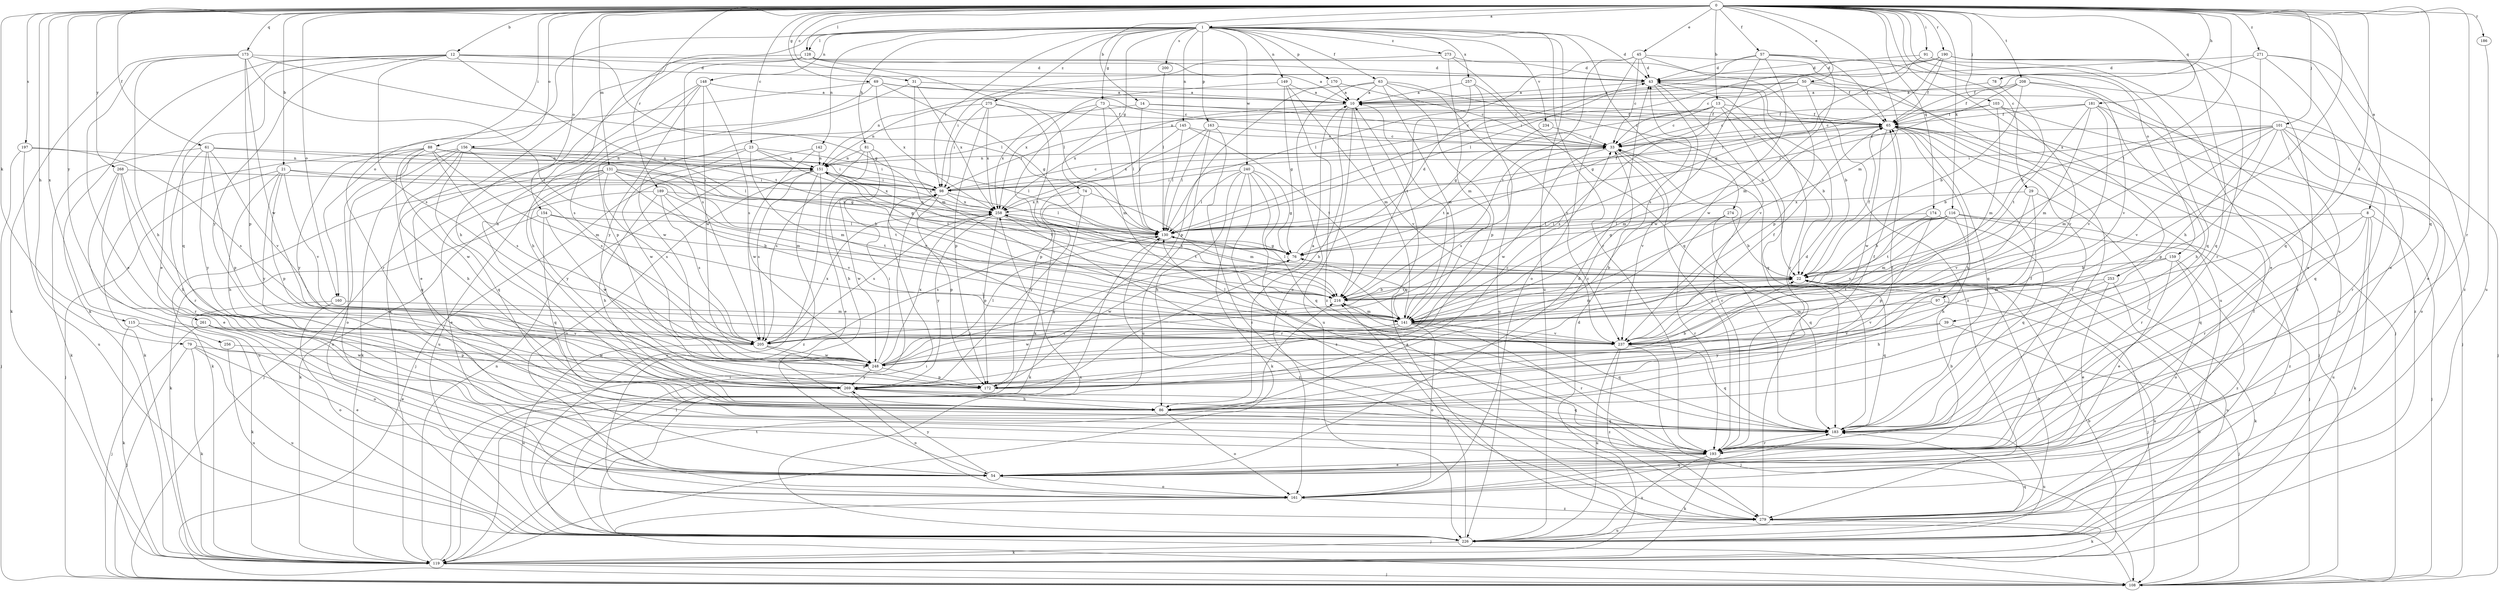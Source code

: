 strict digraph  {
0;
1;
8;
10;
12;
13;
14;
21;
22;
23;
29;
31;
33;
39;
43;
45;
50;
54;
57;
61;
63;
65;
69;
73;
74;
76;
78;
79;
81;
86;
88;
91;
97;
98;
101;
103;
108;
115;
116;
119;
128;
130;
131;
141;
142;
145;
148;
149;
151;
154;
156;
159;
160;
161;
163;
170;
172;
173;
174;
181;
183;
186;
189;
190;
193;
197;
200;
205;
208;
216;
226;
234;
237;
240;
248;
253;
256;
257;
258;
261;
268;
269;
271;
273;
274;
275;
279;
0 -> 1  [label=a];
0 -> 8  [label=a];
0 -> 12  [label=b];
0 -> 13  [label=b];
0 -> 14  [label=b];
0 -> 21  [label=b];
0 -> 23  [label=c];
0 -> 29  [label=c];
0 -> 31  [label=c];
0 -> 39  [label=d];
0 -> 45  [label=e];
0 -> 50  [label=e];
0 -> 57  [label=f];
0 -> 61  [label=f];
0 -> 69  [label=g];
0 -> 78  [label=h];
0 -> 79  [label=h];
0 -> 88  [label=i];
0 -> 91  [label=i];
0 -> 97  [label=i];
0 -> 101  [label=j];
0 -> 103  [label=j];
0 -> 115  [label=k];
0 -> 116  [label=k];
0 -> 128  [label=l];
0 -> 131  [label=m];
0 -> 141  [label=m];
0 -> 154  [label=o];
0 -> 156  [label=o];
0 -> 159  [label=o];
0 -> 160  [label=o];
0 -> 173  [label=q];
0 -> 174  [label=q];
0 -> 181  [label=q];
0 -> 183  [label=q];
0 -> 186  [label=r];
0 -> 189  [label=r];
0 -> 190  [label=r];
0 -> 193  [label=r];
0 -> 197  [label=s];
0 -> 208  [label=t];
0 -> 216  [label=t];
0 -> 253  [label=x];
0 -> 256  [label=x];
0 -> 261  [label=y];
0 -> 268  [label=y];
0 -> 271  [label=z];
1 -> 43  [label=d];
1 -> 63  [label=f];
1 -> 73  [label=g];
1 -> 74  [label=g];
1 -> 81  [label=h];
1 -> 86  [label=h];
1 -> 98  [label=i];
1 -> 128  [label=l];
1 -> 142  [label=n];
1 -> 145  [label=n];
1 -> 148  [label=n];
1 -> 149  [label=n];
1 -> 160  [label=o];
1 -> 163  [label=p];
1 -> 170  [label=p];
1 -> 193  [label=r];
1 -> 200  [label=s];
1 -> 226  [label=u];
1 -> 234  [label=v];
1 -> 240  [label=w];
1 -> 257  [label=x];
1 -> 273  [label=z];
1 -> 274  [label=z];
1 -> 275  [label=z];
8 -> 108  [label=j];
8 -> 119  [label=k];
8 -> 130  [label=l];
8 -> 183  [label=q];
8 -> 193  [label=r];
8 -> 226  [label=u];
10 -> 65  [label=f];
10 -> 86  [label=h];
10 -> 226  [label=u];
10 -> 237  [label=v];
10 -> 258  [label=x];
12 -> 43  [label=d];
12 -> 54  [label=e];
12 -> 65  [label=f];
12 -> 76  [label=g];
12 -> 119  [label=k];
12 -> 183  [label=q];
12 -> 205  [label=s];
12 -> 216  [label=t];
12 -> 269  [label=y];
13 -> 22  [label=b];
13 -> 33  [label=c];
13 -> 65  [label=f];
13 -> 76  [label=g];
13 -> 130  [label=l];
13 -> 183  [label=q];
13 -> 205  [label=s];
14 -> 33  [label=c];
14 -> 65  [label=f];
14 -> 130  [label=l];
14 -> 248  [label=w];
21 -> 86  [label=h];
21 -> 98  [label=i];
21 -> 108  [label=j];
21 -> 172  [label=p];
21 -> 237  [label=v];
21 -> 258  [label=x];
21 -> 269  [label=y];
22 -> 65  [label=f];
22 -> 108  [label=j];
22 -> 119  [label=k];
22 -> 130  [label=l];
22 -> 141  [label=m];
22 -> 183  [label=q];
22 -> 216  [label=t];
22 -> 258  [label=x];
23 -> 130  [label=l];
23 -> 141  [label=m];
23 -> 151  [label=n];
23 -> 216  [label=t];
23 -> 226  [label=u];
23 -> 248  [label=w];
29 -> 193  [label=r];
29 -> 237  [label=v];
29 -> 258  [label=x];
29 -> 269  [label=y];
31 -> 10  [label=a];
31 -> 141  [label=m];
31 -> 172  [label=p];
31 -> 258  [label=x];
33 -> 151  [label=n];
33 -> 193  [label=r];
33 -> 205  [label=s];
33 -> 237  [label=v];
33 -> 248  [label=w];
39 -> 108  [label=j];
39 -> 237  [label=v];
39 -> 269  [label=y];
43 -> 10  [label=a];
43 -> 193  [label=r];
43 -> 237  [label=v];
43 -> 248  [label=w];
43 -> 279  [label=z];
45 -> 33  [label=c];
45 -> 43  [label=d];
45 -> 130  [label=l];
45 -> 161  [label=o];
45 -> 172  [label=p];
45 -> 216  [label=t];
45 -> 226  [label=u];
50 -> 10  [label=a];
50 -> 22  [label=b];
50 -> 76  [label=g];
50 -> 108  [label=j];
50 -> 151  [label=n];
50 -> 226  [label=u];
54 -> 43  [label=d];
54 -> 161  [label=o];
54 -> 269  [label=y];
57 -> 43  [label=d];
57 -> 65  [label=f];
57 -> 130  [label=l];
57 -> 141  [label=m];
57 -> 205  [label=s];
57 -> 248  [label=w];
57 -> 279  [label=z];
61 -> 76  [label=g];
61 -> 119  [label=k];
61 -> 151  [label=n];
61 -> 172  [label=p];
61 -> 193  [label=r];
61 -> 237  [label=v];
61 -> 269  [label=y];
63 -> 10  [label=a];
63 -> 22  [label=b];
63 -> 141  [label=m];
63 -> 151  [label=n];
63 -> 161  [label=o];
63 -> 172  [label=p];
63 -> 237  [label=v];
65 -> 33  [label=c];
65 -> 86  [label=h];
65 -> 108  [label=j];
65 -> 141  [label=m];
65 -> 183  [label=q];
65 -> 193  [label=r];
65 -> 248  [label=w];
69 -> 10  [label=a];
69 -> 33  [label=c];
69 -> 76  [label=g];
69 -> 193  [label=r];
69 -> 205  [label=s];
69 -> 258  [label=x];
73 -> 65  [label=f];
73 -> 119  [label=k];
73 -> 130  [label=l];
73 -> 141  [label=m];
73 -> 258  [label=x];
74 -> 119  [label=k];
74 -> 141  [label=m];
74 -> 258  [label=x];
74 -> 269  [label=y];
76 -> 22  [label=b];
76 -> 43  [label=d];
76 -> 248  [label=w];
78 -> 10  [label=a];
78 -> 22  [label=b];
79 -> 54  [label=e];
79 -> 108  [label=j];
79 -> 119  [label=k];
79 -> 226  [label=u];
79 -> 248  [label=w];
81 -> 54  [label=e];
81 -> 86  [label=h];
81 -> 151  [label=n];
81 -> 205  [label=s];
81 -> 237  [label=v];
86 -> 33  [label=c];
86 -> 65  [label=f];
86 -> 161  [label=o];
86 -> 183  [label=q];
88 -> 98  [label=i];
88 -> 119  [label=k];
88 -> 130  [label=l];
88 -> 141  [label=m];
88 -> 151  [label=n];
88 -> 183  [label=q];
88 -> 205  [label=s];
88 -> 248  [label=w];
88 -> 269  [label=y];
91 -> 43  [label=d];
91 -> 54  [label=e];
91 -> 130  [label=l];
91 -> 183  [label=q];
97 -> 141  [label=m];
97 -> 226  [label=u];
97 -> 237  [label=v];
98 -> 33  [label=c];
98 -> 65  [label=f];
98 -> 130  [label=l];
98 -> 172  [label=p];
98 -> 248  [label=w];
98 -> 258  [label=x];
101 -> 22  [label=b];
101 -> 33  [label=c];
101 -> 98  [label=i];
101 -> 108  [label=j];
101 -> 141  [label=m];
101 -> 161  [label=o];
101 -> 172  [label=p];
101 -> 183  [label=q];
101 -> 193  [label=r];
101 -> 237  [label=v];
103 -> 33  [label=c];
103 -> 65  [label=f];
103 -> 108  [label=j];
103 -> 141  [label=m];
103 -> 237  [label=v];
108 -> 10  [label=a];
108 -> 22  [label=b];
108 -> 130  [label=l];
115 -> 54  [label=e];
115 -> 119  [label=k];
115 -> 237  [label=v];
116 -> 22  [label=b];
116 -> 76  [label=g];
116 -> 86  [label=h];
116 -> 108  [label=j];
116 -> 130  [label=l];
116 -> 141  [label=m];
116 -> 216  [label=t];
116 -> 279  [label=z];
119 -> 22  [label=b];
119 -> 43  [label=d];
119 -> 98  [label=i];
119 -> 108  [label=j];
119 -> 151  [label=n];
119 -> 216  [label=t];
128 -> 10  [label=a];
128 -> 43  [label=d];
128 -> 86  [label=h];
128 -> 119  [label=k];
128 -> 130  [label=l];
128 -> 205  [label=s];
130 -> 76  [label=g];
130 -> 151  [label=n];
130 -> 205  [label=s];
130 -> 279  [label=z];
131 -> 22  [label=b];
131 -> 54  [label=e];
131 -> 76  [label=g];
131 -> 98  [label=i];
131 -> 108  [label=j];
131 -> 119  [label=k];
131 -> 141  [label=m];
131 -> 205  [label=s];
131 -> 216  [label=t];
131 -> 269  [label=y];
141 -> 10  [label=a];
141 -> 76  [label=g];
141 -> 161  [label=o];
141 -> 183  [label=q];
141 -> 193  [label=r];
141 -> 205  [label=s];
141 -> 237  [label=v];
141 -> 248  [label=w];
142 -> 108  [label=j];
142 -> 151  [label=n];
142 -> 248  [label=w];
145 -> 33  [label=c];
145 -> 98  [label=i];
145 -> 130  [label=l];
145 -> 172  [label=p];
145 -> 216  [label=t];
148 -> 10  [label=a];
148 -> 54  [label=e];
148 -> 86  [label=h];
148 -> 205  [label=s];
148 -> 248  [label=w];
148 -> 269  [label=y];
149 -> 10  [label=a];
149 -> 76  [label=g];
149 -> 141  [label=m];
149 -> 258  [label=x];
149 -> 279  [label=z];
151 -> 98  [label=i];
151 -> 161  [label=o];
151 -> 205  [label=s];
151 -> 216  [label=t];
151 -> 226  [label=u];
151 -> 258  [label=x];
151 -> 279  [label=z];
154 -> 22  [label=b];
154 -> 119  [label=k];
154 -> 130  [label=l];
154 -> 183  [label=q];
154 -> 248  [label=w];
156 -> 86  [label=h];
156 -> 98  [label=i];
156 -> 119  [label=k];
156 -> 151  [label=n];
156 -> 161  [label=o];
156 -> 183  [label=q];
156 -> 205  [label=s];
156 -> 226  [label=u];
159 -> 22  [label=b];
159 -> 54  [label=e];
159 -> 141  [label=m];
159 -> 161  [label=o];
159 -> 279  [label=z];
160 -> 119  [label=k];
160 -> 141  [label=m];
160 -> 161  [label=o];
161 -> 65  [label=f];
161 -> 108  [label=j];
161 -> 183  [label=q];
161 -> 279  [label=z];
163 -> 33  [label=c];
163 -> 130  [label=l];
163 -> 226  [label=u];
163 -> 258  [label=x];
163 -> 279  [label=z];
170 -> 10  [label=a];
170 -> 33  [label=c];
170 -> 172  [label=p];
172 -> 10  [label=a];
172 -> 33  [label=c];
173 -> 43  [label=d];
173 -> 54  [label=e];
173 -> 86  [label=h];
173 -> 119  [label=k];
173 -> 130  [label=l];
173 -> 172  [label=p];
173 -> 216  [label=t];
173 -> 248  [label=w];
174 -> 130  [label=l];
174 -> 172  [label=p];
174 -> 183  [label=q];
174 -> 237  [label=v];
181 -> 33  [label=c];
181 -> 65  [label=f];
181 -> 86  [label=h];
181 -> 141  [label=m];
181 -> 216  [label=t];
181 -> 237  [label=v];
181 -> 279  [label=z];
183 -> 43  [label=d];
183 -> 65  [label=f];
183 -> 193  [label=r];
183 -> 226  [label=u];
186 -> 226  [label=u];
189 -> 86  [label=h];
189 -> 119  [label=k];
189 -> 205  [label=s];
189 -> 216  [label=t];
189 -> 237  [label=v];
189 -> 258  [label=x];
190 -> 33  [label=c];
190 -> 43  [label=d];
190 -> 54  [label=e];
190 -> 65  [label=f];
190 -> 76  [label=g];
190 -> 98  [label=i];
190 -> 183  [label=q];
190 -> 193  [label=r];
193 -> 22  [label=b];
193 -> 33  [label=c];
193 -> 54  [label=e];
193 -> 65  [label=f];
193 -> 119  [label=k];
193 -> 226  [label=u];
193 -> 269  [label=y];
197 -> 108  [label=j];
197 -> 151  [label=n];
197 -> 205  [label=s];
197 -> 226  [label=u];
200 -> 130  [label=l];
205 -> 172  [label=p];
205 -> 226  [label=u];
205 -> 248  [label=w];
205 -> 258  [label=x];
208 -> 10  [label=a];
208 -> 22  [label=b];
208 -> 54  [label=e];
208 -> 65  [label=f];
208 -> 130  [label=l];
208 -> 237  [label=v];
216 -> 22  [label=b];
216 -> 141  [label=m];
226 -> 98  [label=i];
226 -> 119  [label=k];
226 -> 183  [label=q];
226 -> 216  [label=t];
226 -> 258  [label=x];
234 -> 33  [label=c];
234 -> 216  [label=t];
237 -> 65  [label=f];
237 -> 108  [label=j];
237 -> 130  [label=l];
237 -> 183  [label=q];
237 -> 216  [label=t];
237 -> 226  [label=u];
237 -> 279  [label=z];
240 -> 76  [label=g];
240 -> 86  [label=h];
240 -> 98  [label=i];
240 -> 119  [label=k];
240 -> 130  [label=l];
240 -> 183  [label=q];
240 -> 193  [label=r];
240 -> 279  [label=z];
248 -> 76  [label=g];
248 -> 98  [label=i];
248 -> 130  [label=l];
248 -> 172  [label=p];
248 -> 258  [label=x];
248 -> 269  [label=y];
253 -> 54  [label=e];
253 -> 86  [label=h];
253 -> 216  [label=t];
253 -> 226  [label=u];
256 -> 226  [label=u];
256 -> 248  [label=w];
257 -> 10  [label=a];
257 -> 33  [label=c];
257 -> 216  [label=t];
257 -> 226  [label=u];
258 -> 130  [label=l];
258 -> 172  [label=p];
258 -> 193  [label=r];
258 -> 205  [label=s];
258 -> 216  [label=t];
258 -> 269  [label=y];
261 -> 108  [label=j];
261 -> 161  [label=o];
261 -> 172  [label=p];
261 -> 237  [label=v];
268 -> 54  [label=e];
268 -> 86  [label=h];
268 -> 98  [label=i];
268 -> 193  [label=r];
268 -> 226  [label=u];
269 -> 22  [label=b];
269 -> 65  [label=f];
269 -> 86  [label=h];
269 -> 161  [label=o];
269 -> 183  [label=q];
271 -> 43  [label=d];
271 -> 54  [label=e];
271 -> 65  [label=f];
271 -> 86  [label=h];
271 -> 183  [label=q];
271 -> 279  [label=z];
273 -> 43  [label=d];
273 -> 98  [label=i];
273 -> 141  [label=m];
273 -> 183  [label=q];
274 -> 22  [label=b];
274 -> 130  [label=l];
274 -> 183  [label=q];
274 -> 193  [label=r];
275 -> 65  [label=f];
275 -> 98  [label=i];
275 -> 151  [label=n];
275 -> 172  [label=p];
275 -> 216  [label=t];
275 -> 258  [label=x];
279 -> 22  [label=b];
279 -> 33  [label=c];
279 -> 119  [label=k];
279 -> 226  [label=u];
}
